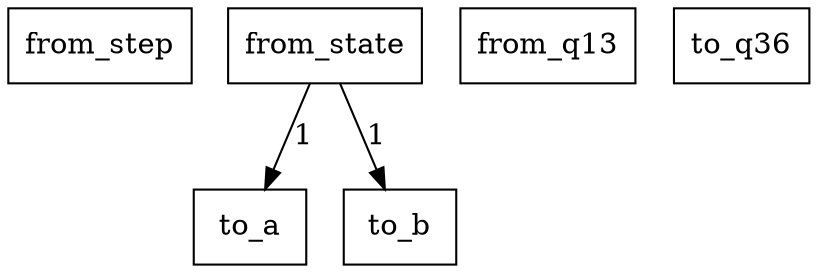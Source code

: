 digraph {
    graph [rankdir=TB
          ,bgcolor=transparent];
    node [shape=box
         ,fillcolor=white
         ,style=filled];
    0 [label=<from_step>];
    1 [label=<from_state>];
    2 [label=<from_q13>];
    3 [label=<to_a>];
    4 [label=<to_b>];
    5 [label=<to_q36>];
    1 -> 3 [label=1];
    1 -> 4 [label=1];
}